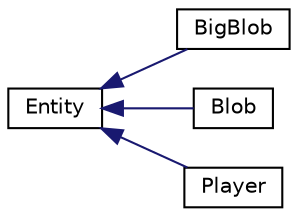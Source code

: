 digraph "Graphical Class Hierarchy"
{
  edge [fontname="Helvetica",fontsize="10",labelfontname="Helvetica",labelfontsize="10"];
  node [fontname="Helvetica",fontsize="10",shape=record];
  rankdir="LR";
  Node0 [label="Entity",height=0.2,width=0.4,color="black", fillcolor="white", style="filled",URL="$classEntity.html"];
  Node0 -> Node1 [dir="back",color="midnightblue",fontsize="10",style="solid",fontname="Helvetica"];
  Node1 [label="BigBlob",height=0.2,width=0.4,color="black", fillcolor="white", style="filled",URL="$classBigBlob.html"];
  Node0 -> Node2 [dir="back",color="midnightblue",fontsize="10",style="solid",fontname="Helvetica"];
  Node2 [label="Blob",height=0.2,width=0.4,color="black", fillcolor="white", style="filled",URL="$classBlob.html"];
  Node0 -> Node3 [dir="back",color="midnightblue",fontsize="10",style="solid",fontname="Helvetica"];
  Node3 [label="Player",height=0.2,width=0.4,color="black", fillcolor="white", style="filled",URL="$classPlayer.html"];
}
